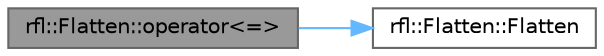 digraph "rfl::Flatten::operator&lt;=&gt;"
{
 // LATEX_PDF_SIZE
  bgcolor="transparent";
  edge [fontname=Helvetica,fontsize=10,labelfontname=Helvetica,labelfontsize=10];
  node [fontname=Helvetica,fontsize=10,shape=box,height=0.2,width=0.4];
  rankdir="LR";
  Node1 [id="Node000001",label="rfl::Flatten::operator\<=\>",height=0.2,width=0.4,color="gray40", fillcolor="grey60", style="filled", fontcolor="black",tooltip="Three-way comparison operator"];
  Node1 -> Node2 [id="edge2_Node000001_Node000002",color="steelblue1",style="solid",tooltip=" "];
  Node2 [id="Node000002",label="rfl::Flatten::Flatten",height=0.2,width=0.4,color="grey40", fillcolor="white", style="filled",URL="$structrfl_1_1_flatten.html#aa79c698d99fb5616ed6d48e9942f678c",tooltip=" "];
}
